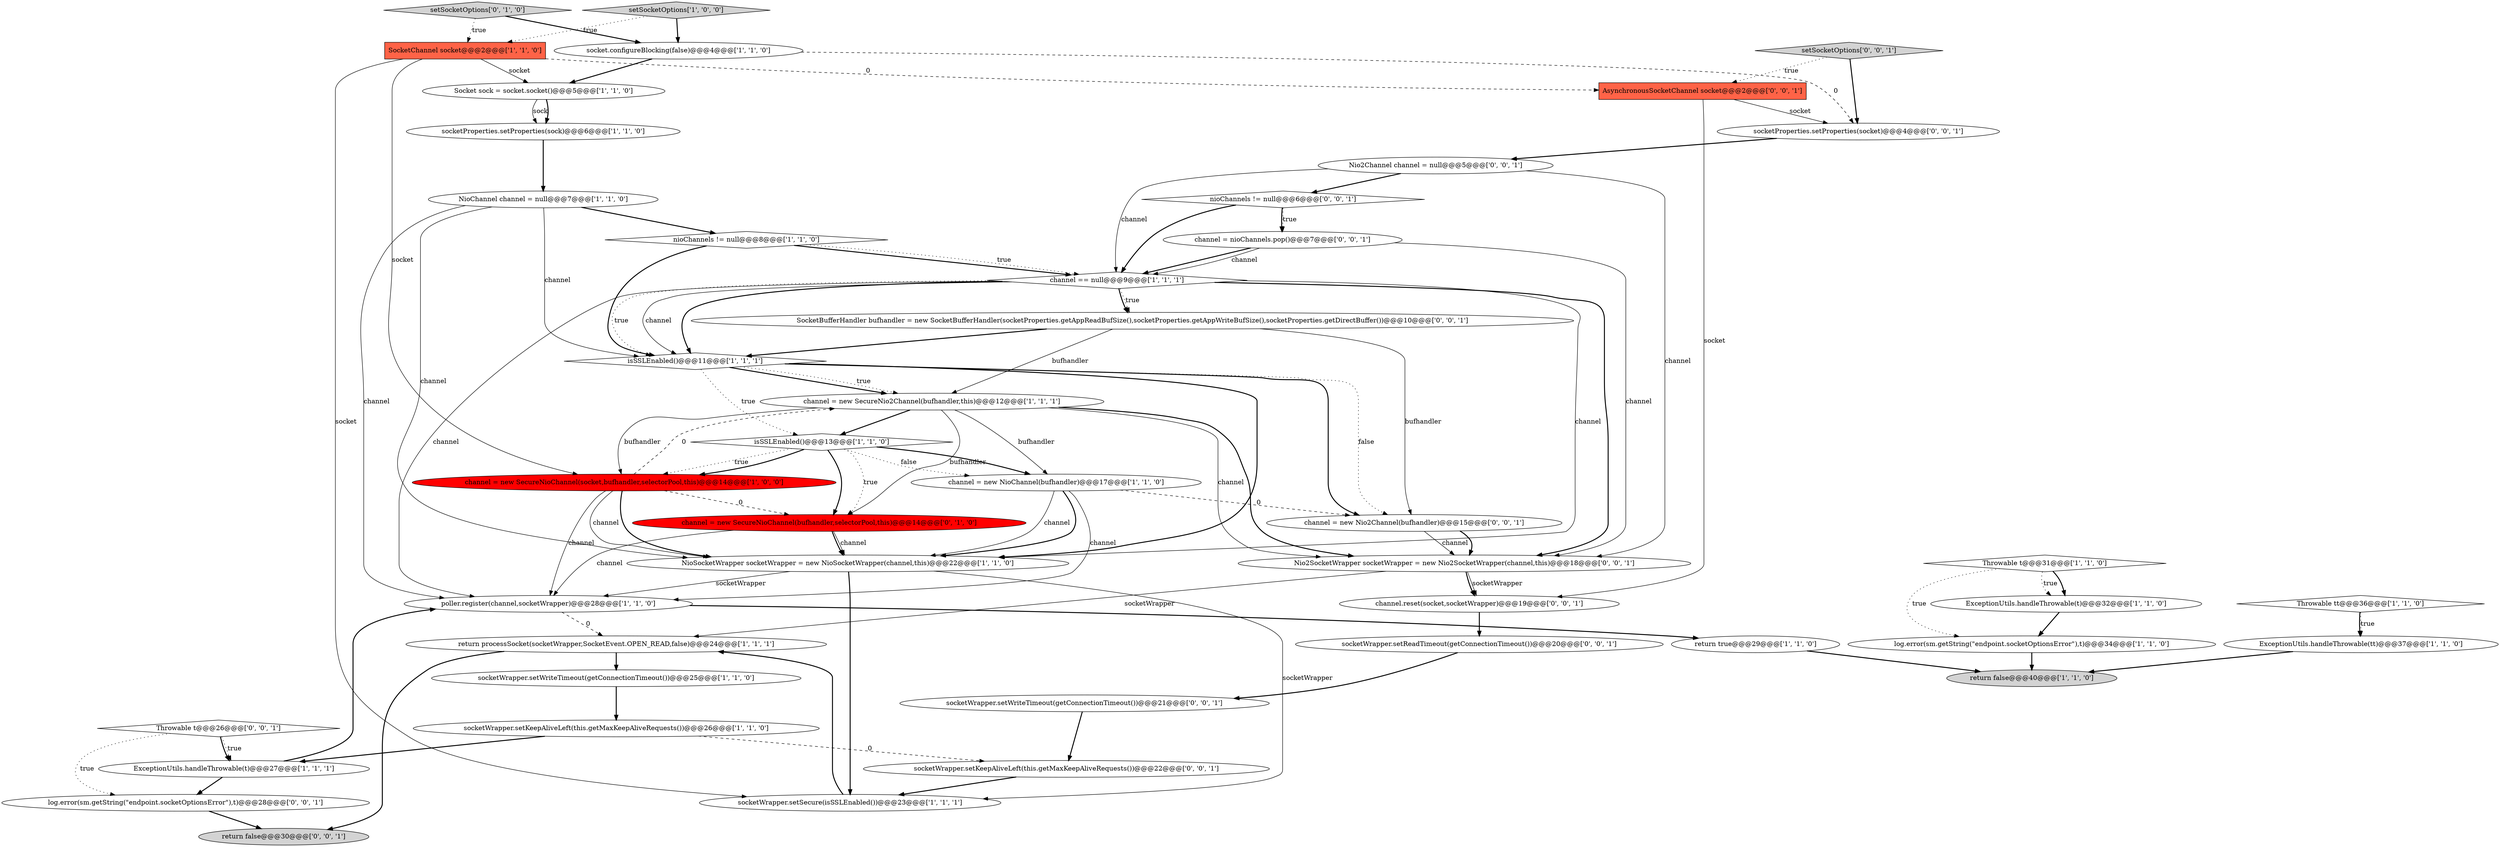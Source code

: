 digraph {
9 [style = filled, label = "socket.configureBlocking(false)@@@4@@@['1', '1', '0']", fillcolor = white, shape = ellipse image = "AAA0AAABBB1BBB"];
1 [style = filled, label = "ExceptionUtils.handleThrowable(tt)@@@37@@@['1', '1', '0']", fillcolor = white, shape = ellipse image = "AAA0AAABBB1BBB"];
23 [style = filled, label = "NioChannel channel = null@@@7@@@['1', '1', '0']", fillcolor = white, shape = ellipse image = "AAA0AAABBB1BBB"];
29 [style = filled, label = "socketProperties.setProperties(socket)@@@4@@@['0', '0', '1']", fillcolor = white, shape = ellipse image = "AAA0AAABBB3BBB"];
34 [style = filled, label = "socketWrapper.setWriteTimeout(getConnectionTimeout())@@@21@@@['0', '0', '1']", fillcolor = white, shape = ellipse image = "AAA0AAABBB3BBB"];
24 [style = filled, label = "socketWrapper.setKeepAliveLeft(this.getMaxKeepAliveRequests())@@@26@@@['1', '1', '0']", fillcolor = white, shape = ellipse image = "AAA0AAABBB1BBB"];
8 [style = filled, label = "SocketChannel socket@@@2@@@['1', '1', '0']", fillcolor = tomato, shape = box image = "AAA0AAABBB1BBB"];
30 [style = filled, label = "socketWrapper.setReadTimeout(getConnectionTimeout())@@@20@@@['0', '0', '1']", fillcolor = white, shape = ellipse image = "AAA0AAABBB3BBB"];
33 [style = filled, label = "Nio2Channel channel = null@@@5@@@['0', '0', '1']", fillcolor = white, shape = ellipse image = "AAA0AAABBB3BBB"];
19 [style = filled, label = "return processSocket(socketWrapper,SocketEvent.OPEN_READ,false)@@@24@@@['1', '1', '1']", fillcolor = white, shape = ellipse image = "AAA0AAABBB1BBB"];
27 [style = filled, label = "setSocketOptions['0', '1', '0']", fillcolor = lightgray, shape = diamond image = "AAA0AAABBB2BBB"];
26 [style = filled, label = "socketProperties.setProperties(sock)@@@6@@@['1', '1', '0']", fillcolor = white, shape = ellipse image = "AAA0AAABBB1BBB"];
28 [style = filled, label = "channel = new SecureNioChannel(bufhandler,selectorPool,this)@@@14@@@['0', '1', '0']", fillcolor = red, shape = ellipse image = "AAA1AAABBB2BBB"];
31 [style = filled, label = "return false@@@30@@@['0', '0', '1']", fillcolor = lightgray, shape = ellipse image = "AAA0AAABBB3BBB"];
39 [style = filled, label = "channel.reset(socket,socketWrapper)@@@19@@@['0', '0', '1']", fillcolor = white, shape = ellipse image = "AAA0AAABBB3BBB"];
22 [style = filled, label = "NioSocketWrapper socketWrapper = new NioSocketWrapper(channel,this)@@@22@@@['1', '1', '0']", fillcolor = white, shape = ellipse image = "AAA0AAABBB1BBB"];
42 [style = filled, label = "Throwable t@@@26@@@['0', '0', '1']", fillcolor = white, shape = diamond image = "AAA0AAABBB3BBB"];
12 [style = filled, label = "channel == null@@@9@@@['1', '1', '1']", fillcolor = white, shape = diamond image = "AAA0AAABBB1BBB"];
2 [style = filled, label = "setSocketOptions['1', '0', '0']", fillcolor = lightgray, shape = diamond image = "AAA0AAABBB1BBB"];
6 [style = filled, label = "channel = new SecureNioChannel(socket,bufhandler,selectorPool,this)@@@14@@@['1', '0', '0']", fillcolor = red, shape = ellipse image = "AAA1AAABBB1BBB"];
10 [style = filled, label = "Socket sock = socket.socket()@@@5@@@['1', '1', '0']", fillcolor = white, shape = ellipse image = "AAA0AAABBB1BBB"];
16 [style = filled, label = "ExceptionUtils.handleThrowable(t)@@@27@@@['1', '1', '1']", fillcolor = white, shape = ellipse image = "AAA0AAABBB1BBB"];
36 [style = filled, label = "setSocketOptions['0', '0', '1']", fillcolor = lightgray, shape = diamond image = "AAA0AAABBB3BBB"];
25 [style = filled, label = "ExceptionUtils.handleThrowable(t)@@@32@@@['1', '1', '0']", fillcolor = white, shape = ellipse image = "AAA0AAABBB1BBB"];
38 [style = filled, label = "channel = new Nio2Channel(bufhandler)@@@15@@@['0', '0', '1']", fillcolor = white, shape = ellipse image = "AAA0AAABBB3BBB"];
3 [style = filled, label = "socketWrapper.setWriteTimeout(getConnectionTimeout())@@@25@@@['1', '1', '0']", fillcolor = white, shape = ellipse image = "AAA0AAABBB1BBB"];
37 [style = filled, label = "SocketBufferHandler bufhandler = new SocketBufferHandler(socketProperties.getAppReadBufSize(),socketProperties.getAppWriteBufSize(),socketProperties.getDirectBuffer())@@@10@@@['0', '0', '1']", fillcolor = white, shape = ellipse image = "AAA0AAABBB3BBB"];
17 [style = filled, label = "isSSLEnabled()@@@13@@@['1', '1', '0']", fillcolor = white, shape = diamond image = "AAA0AAABBB1BBB"];
11 [style = filled, label = "Throwable t@@@31@@@['1', '1', '0']", fillcolor = white, shape = diamond image = "AAA0AAABBB1BBB"];
4 [style = filled, label = "channel = new NioChannel(bufhandler)@@@17@@@['1', '1', '0']", fillcolor = white, shape = ellipse image = "AAA0AAABBB1BBB"];
0 [style = filled, label = "channel = new SecureNio2Channel(bufhandler,this)@@@12@@@['1', '1', '1']", fillcolor = white, shape = ellipse image = "AAA0AAABBB1BBB"];
15 [style = filled, label = "log.error(sm.getString(\"endpoint.socketOptionsError\"),t)@@@34@@@['1', '1', '0']", fillcolor = white, shape = ellipse image = "AAA0AAABBB1BBB"];
14 [style = filled, label = "Throwable tt@@@36@@@['1', '1', '0']", fillcolor = white, shape = diamond image = "AAA0AAABBB1BBB"];
35 [style = filled, label = "AsynchronousSocketChannel socket@@@2@@@['0', '0', '1']", fillcolor = tomato, shape = box image = "AAA0AAABBB3BBB"];
40 [style = filled, label = "socketWrapper.setKeepAliveLeft(this.getMaxKeepAliveRequests())@@@22@@@['0', '0', '1']", fillcolor = white, shape = ellipse image = "AAA0AAABBB3BBB"];
5 [style = filled, label = "poller.register(channel,socketWrapper)@@@28@@@['1', '1', '0']", fillcolor = white, shape = ellipse image = "AAA0AAABBB1BBB"];
21 [style = filled, label = "isSSLEnabled()@@@11@@@['1', '1', '1']", fillcolor = white, shape = diamond image = "AAA0AAABBB1BBB"];
20 [style = filled, label = "return false@@@40@@@['1', '1', '0']", fillcolor = lightgray, shape = ellipse image = "AAA0AAABBB1BBB"];
43 [style = filled, label = "Nio2SocketWrapper socketWrapper = new Nio2SocketWrapper(channel,this)@@@18@@@['0', '0', '1']", fillcolor = white, shape = ellipse image = "AAA0AAABBB3BBB"];
44 [style = filled, label = "channel = nioChannels.pop()@@@7@@@['0', '0', '1']", fillcolor = white, shape = ellipse image = "AAA0AAABBB3BBB"];
18 [style = filled, label = "nioChannels != null@@@8@@@['1', '1', '0']", fillcolor = white, shape = diamond image = "AAA0AAABBB1BBB"];
7 [style = filled, label = "socketWrapper.setSecure(isSSLEnabled())@@@23@@@['1', '1', '1']", fillcolor = white, shape = ellipse image = "AAA0AAABBB1BBB"];
13 [style = filled, label = "return true@@@29@@@['1', '1', '0']", fillcolor = white, shape = ellipse image = "AAA0AAABBB1BBB"];
41 [style = filled, label = "nioChannels != null@@@6@@@['0', '0', '1']", fillcolor = white, shape = diamond image = "AAA0AAABBB3BBB"];
32 [style = filled, label = "log.error(sm.getString(\"endpoint.socketOptionsError\"),t)@@@28@@@['0', '0', '1']", fillcolor = white, shape = ellipse image = "AAA0AAABBB3BBB"];
3->24 [style = bold, label=""];
0->28 [style = solid, label="bufhandler"];
6->22 [style = bold, label=""];
17->6 [style = dotted, label="true"];
36->29 [style = bold, label=""];
6->0 [style = dashed, label="0"];
27->9 [style = bold, label=""];
8->35 [style = dashed, label="0"];
1->20 [style = bold, label=""];
38->43 [style = solid, label="channel"];
9->10 [style = bold, label=""];
10->26 [style = solid, label="sock"];
12->21 [style = dotted, label="true"];
43->39 [style = solid, label="socketWrapper"];
21->38 [style = bold, label=""];
8->7 [style = solid, label="socket"];
44->43 [style = solid, label="channel"];
15->20 [style = bold, label=""];
25->15 [style = bold, label=""];
4->22 [style = solid, label="channel"];
11->15 [style = dotted, label="true"];
19->3 [style = bold, label=""];
22->7 [style = solid, label="socketWrapper"];
23->5 [style = solid, label="channel"];
12->21 [style = solid, label="channel"];
11->25 [style = bold, label=""];
4->5 [style = solid, label="channel"];
6->22 [style = solid, label="channel"];
2->8 [style = dotted, label="true"];
42->32 [style = dotted, label="true"];
37->38 [style = solid, label="bufhandler"];
21->0 [style = bold, label=""];
6->5 [style = solid, label="channel"];
12->21 [style = bold, label=""];
0->17 [style = bold, label=""];
21->0 [style = dotted, label="true"];
37->21 [style = bold, label=""];
28->22 [style = solid, label="channel"];
18->12 [style = bold, label=""];
33->41 [style = bold, label=""];
10->26 [style = bold, label=""];
30->34 [style = bold, label=""];
16->32 [style = bold, label=""];
21->17 [style = dotted, label="true"];
2->9 [style = bold, label=""];
27->8 [style = dotted, label="true"];
24->40 [style = dashed, label="0"];
35->29 [style = solid, label="socket"];
44->12 [style = bold, label=""];
22->7 [style = bold, label=""];
12->37 [style = bold, label=""];
35->39 [style = solid, label="socket"];
21->22 [style = bold, label=""];
42->16 [style = dotted, label="true"];
14->1 [style = dotted, label="true"];
37->0 [style = solid, label="bufhandler"];
4->22 [style = bold, label=""];
32->31 [style = bold, label=""];
12->37 [style = dotted, label="true"];
0->6 [style = solid, label="bufhandler"];
34->40 [style = bold, label=""];
17->6 [style = bold, label=""];
17->4 [style = dotted, label="false"];
8->10 [style = solid, label="socket"];
23->21 [style = solid, label="channel"];
4->38 [style = dashed, label="0"];
0->43 [style = solid, label="channel"];
0->43 [style = bold, label=""];
22->5 [style = solid, label="socketWrapper"];
42->16 [style = bold, label=""];
12->22 [style = solid, label="channel"];
23->22 [style = solid, label="channel"];
33->12 [style = solid, label="channel"];
6->28 [style = dashed, label="0"];
43->19 [style = solid, label="socketWrapper"];
21->38 [style = dotted, label="false"];
5->13 [style = bold, label=""];
17->28 [style = dotted, label="true"];
16->5 [style = bold, label=""];
28->5 [style = solid, label="channel"];
41->12 [style = bold, label=""];
18->21 [style = bold, label=""];
12->43 [style = bold, label=""];
43->39 [style = bold, label=""];
7->19 [style = bold, label=""];
5->19 [style = dashed, label="0"];
41->44 [style = dotted, label="true"];
23->18 [style = bold, label=""];
17->4 [style = bold, label=""];
28->22 [style = bold, label=""];
38->43 [style = bold, label=""];
33->43 [style = solid, label="channel"];
0->4 [style = solid, label="bufhandler"];
19->31 [style = bold, label=""];
44->12 [style = solid, label="channel"];
14->1 [style = bold, label=""];
39->30 [style = bold, label=""];
24->16 [style = bold, label=""];
8->6 [style = solid, label="socket"];
17->28 [style = bold, label=""];
29->33 [style = bold, label=""];
40->7 [style = bold, label=""];
18->12 [style = dotted, label="true"];
11->25 [style = dotted, label="true"];
9->29 [style = dashed, label="0"];
26->23 [style = bold, label=""];
12->5 [style = solid, label="channel"];
36->35 [style = dotted, label="true"];
41->44 [style = bold, label=""];
13->20 [style = bold, label=""];
}
